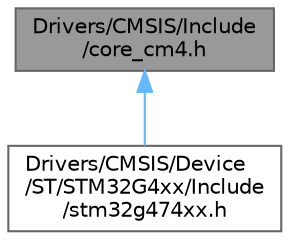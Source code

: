 digraph "Drivers/CMSIS/Include/core_cm4.h"
{
 // LATEX_PDF_SIZE
  bgcolor="transparent";
  edge [fontname=Helvetica,fontsize=10,labelfontname=Helvetica,labelfontsize=10];
  node [fontname=Helvetica,fontsize=10,shape=box,height=0.2,width=0.4];
  Node1 [label="Drivers/CMSIS/Include\l/core_cm4.h",height=0.2,width=0.4,color="gray40", fillcolor="grey60", style="filled", fontcolor="black",tooltip="CMSIS Cortex-M4 Core Peripheral Access Layer Header File."];
  Node1 -> Node2 [dir="back",color="steelblue1",style="solid"];
  Node2 [label="Drivers/CMSIS/Device\l/ST/STM32G4xx/Include\l/stm32g474xx.h",height=0.2,width=0.4,color="grey40", fillcolor="white", style="filled",URL="$stm32g474xx_8h.html",tooltip="CMSIS STM32G474xx Device Peripheral Access Layer Header File."];
}
